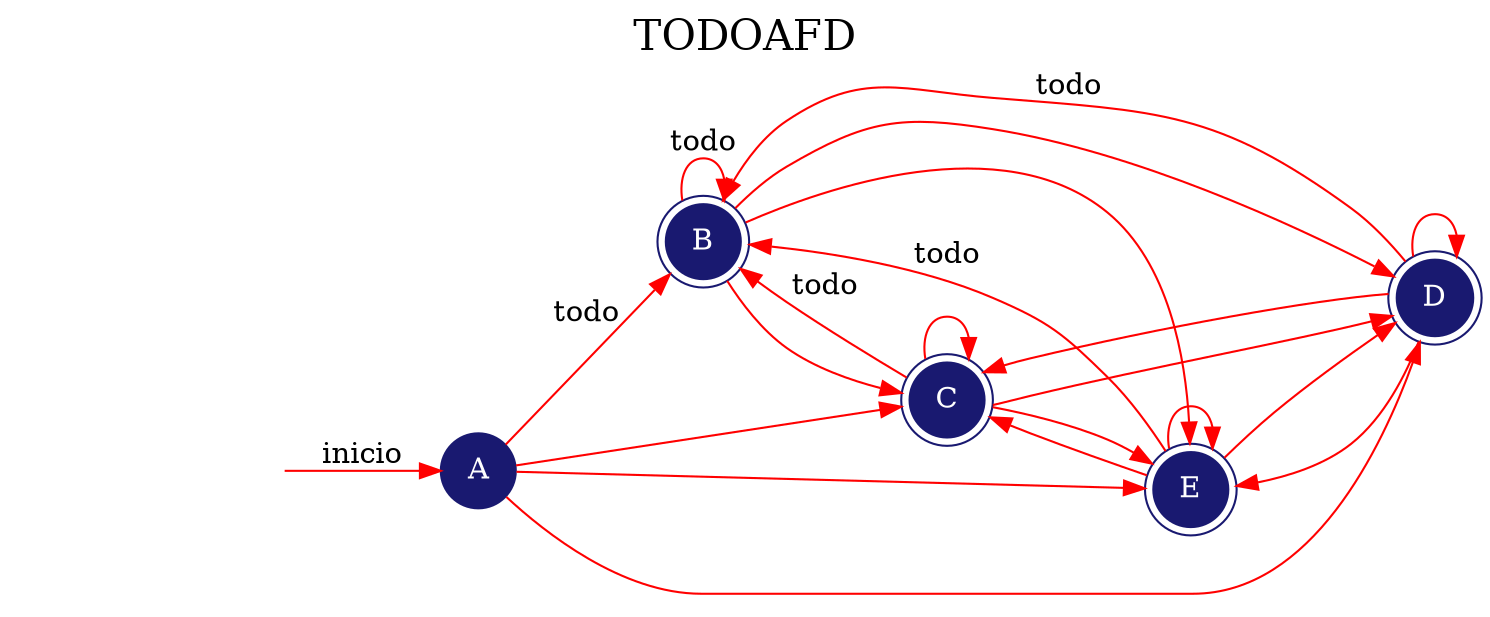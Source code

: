 digraph TODOAFD {
	rankdir=LR;
	graph [label="TODOAFD", labelloc=t, fontsize=20]; 
	node [style = filled,color = mediumseagreen];
	node [shape=circle];
	node [color=midnightblue,fontcolor=white];
	edge [color=red];
	secret_node [style=invis];
	secret_node -> A [label="inicio"];

	A->B [label="todo"];

	A->C [label="
"];

	A->D [label=""];

	A->E [label="	"];

	B->B [label="todo"];

	B->C [label="
"];

	B->D [label=""];

	B->E [label="	"];

	C->B [label="todo"];

	C->C [label="
"];

	C->D [label=""];

	C->E [label="	"];

	D->B [label="todo"];

	D->C [label="
"];

	D->D [label=""];

	D->E [label="	"];

	E->B [label="todo"];

	E->C [label="
"];

	E->D [label=""];

	E->E [label="	"];

	B[shape=doublecircle];
	C[shape=doublecircle];
	D[shape=doublecircle];
	E[shape=doublecircle];
 }